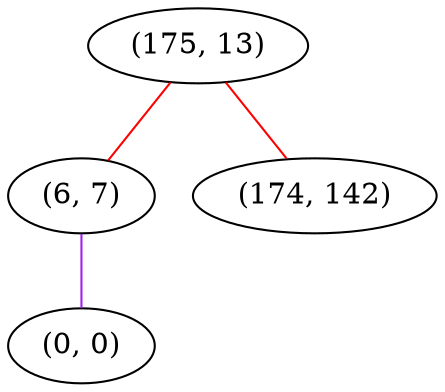 graph "" {
"(175, 13)";
"(6, 7)";
"(0, 0)";
"(174, 142)";
"(175, 13)" -- "(6, 7)"  [color=red, key=0, weight=1];
"(175, 13)" -- "(174, 142)"  [color=red, key=0, weight=1];
"(6, 7)" -- "(0, 0)"  [color=purple, key=0, weight=4];
}
